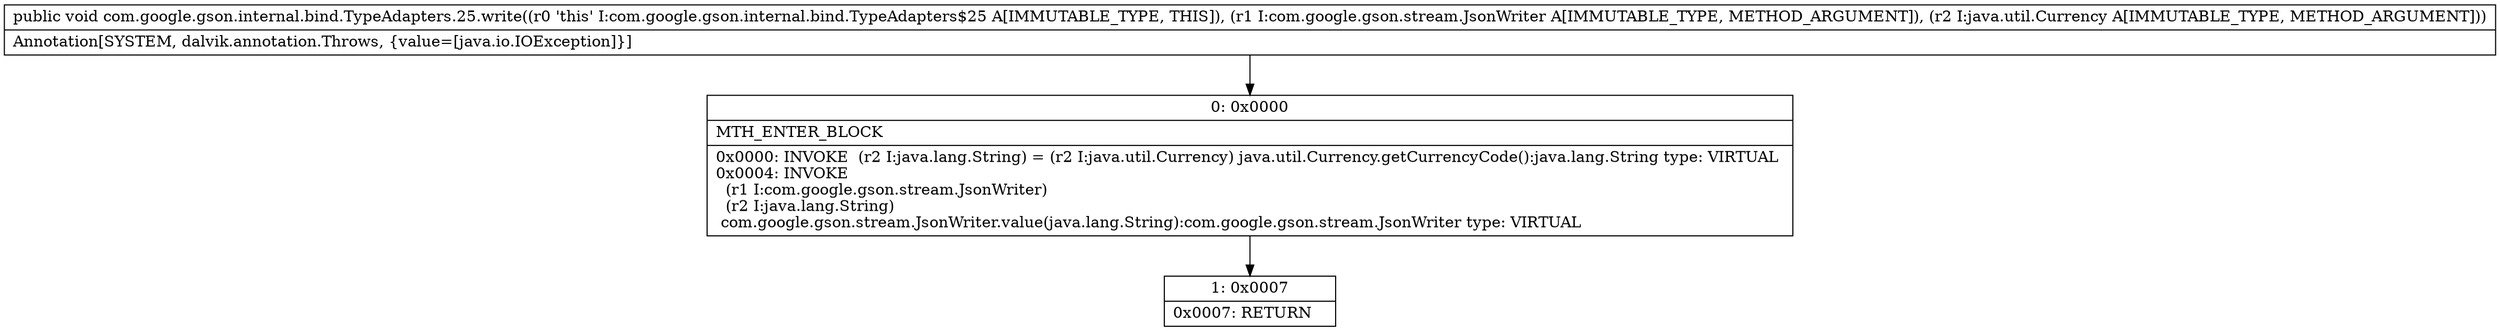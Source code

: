 digraph "CFG forcom.google.gson.internal.bind.TypeAdapters.25.write(Lcom\/google\/gson\/stream\/JsonWriter;Ljava\/util\/Currency;)V" {
Node_0 [shape=record,label="{0\:\ 0x0000|MTH_ENTER_BLOCK\l|0x0000: INVOKE  (r2 I:java.lang.String) = (r2 I:java.util.Currency) java.util.Currency.getCurrencyCode():java.lang.String type: VIRTUAL \l0x0004: INVOKE  \l  (r1 I:com.google.gson.stream.JsonWriter)\l  (r2 I:java.lang.String)\l com.google.gson.stream.JsonWriter.value(java.lang.String):com.google.gson.stream.JsonWriter type: VIRTUAL \l}"];
Node_1 [shape=record,label="{1\:\ 0x0007|0x0007: RETURN   \l}"];
MethodNode[shape=record,label="{public void com.google.gson.internal.bind.TypeAdapters.25.write((r0 'this' I:com.google.gson.internal.bind.TypeAdapters$25 A[IMMUTABLE_TYPE, THIS]), (r1 I:com.google.gson.stream.JsonWriter A[IMMUTABLE_TYPE, METHOD_ARGUMENT]), (r2 I:java.util.Currency A[IMMUTABLE_TYPE, METHOD_ARGUMENT]))  | Annotation[SYSTEM, dalvik.annotation.Throws, \{value=[java.io.IOException]\}]\l}"];
MethodNode -> Node_0;
Node_0 -> Node_1;
}

